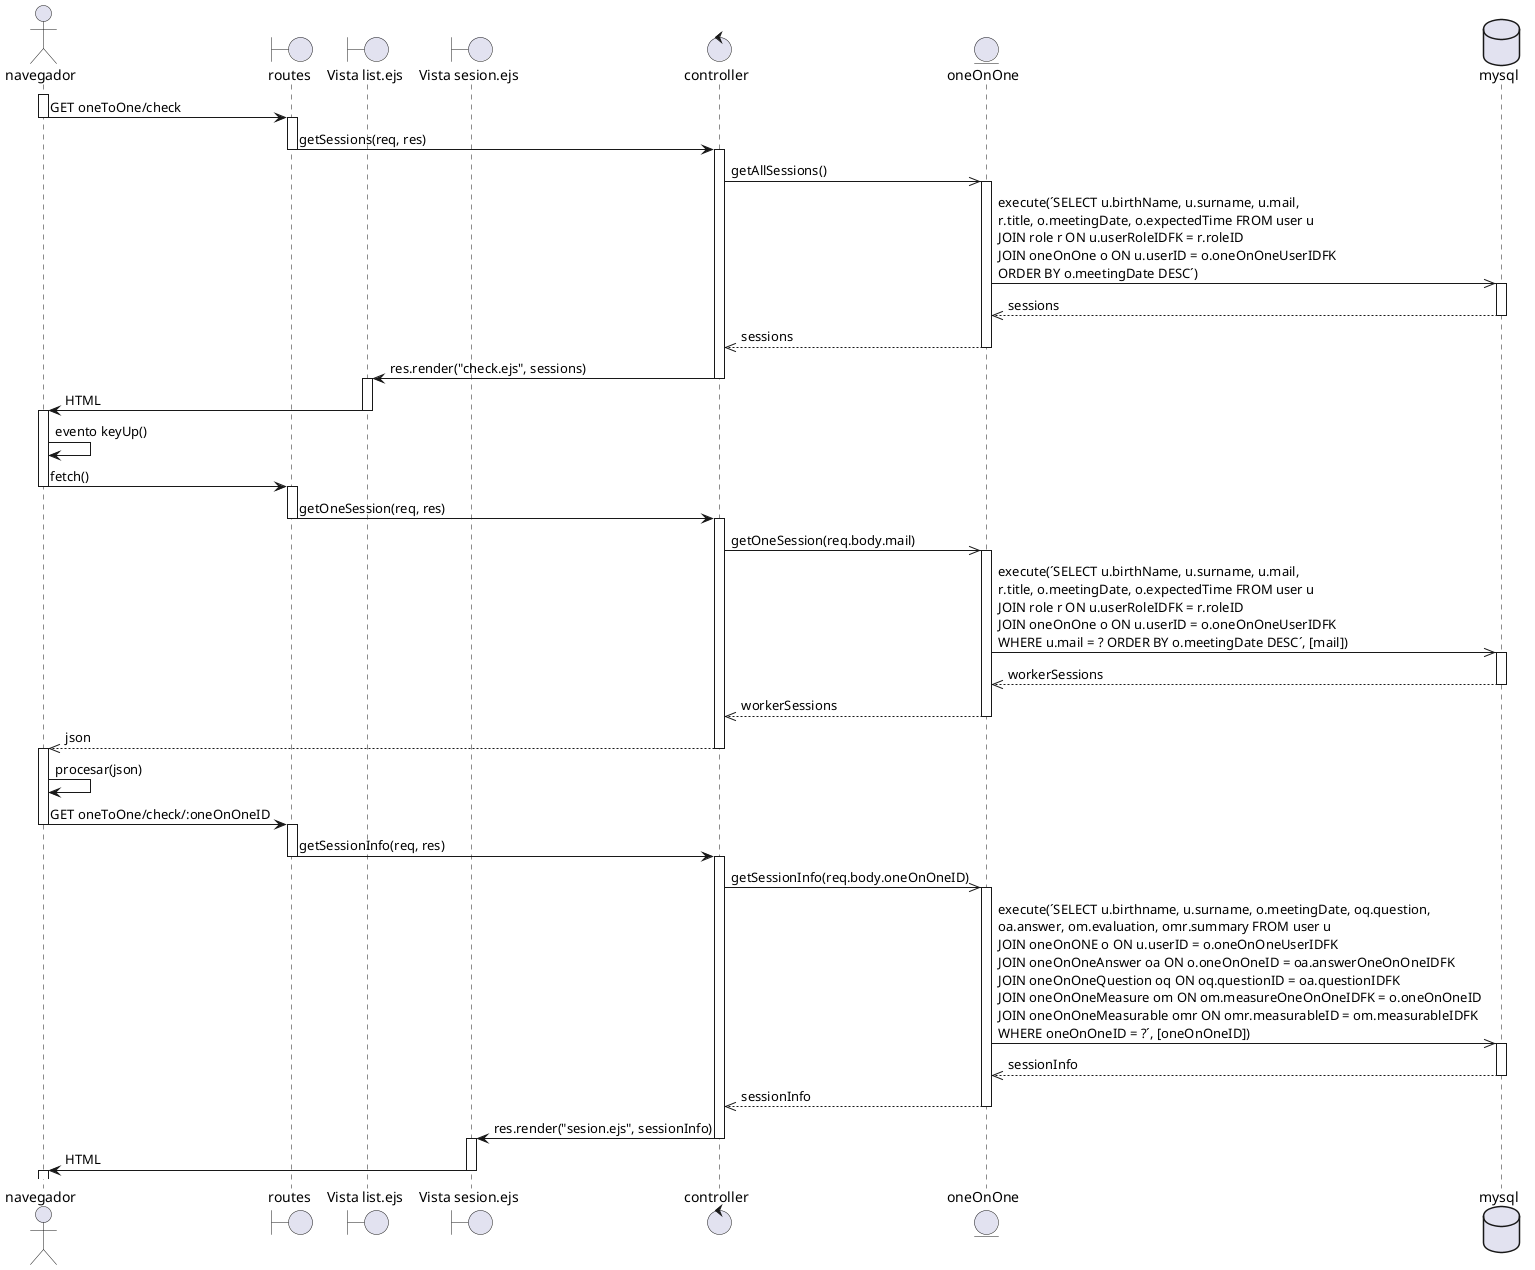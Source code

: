 @startuml

actor navegador
boundary routes
boundary "Vista list.ejs" as list
boundary "Vista sesion.ejs" as sesion
control controller
entity oneOnOne as one
database mysql

activate navegador
navegador -> routes: GET oneToOne/check
deactivate navegador
activate routes
routes -> controller: getSessions(req, res)
deactivate routes

activate controller
controller ->> one: getAllSessions()
activate one
one ->> mysql: execute(´SELECT u.birthName, u.surname, u.mail, \nr.title, o.meetingDate, o.expectedTime FROM user u \nJOIN role r ON u.userRoleIDFK = r.roleID \nJOIN oneOnOne o ON u.userID = o.oneOnOneUserIDFK \nORDER BY o.meetingDate DESC´)
activate mysql
mysql -->> one: sessions
deactivate mysql
one -->> controller: sessions
deactivate one

controller -> list: res.render("check.ejs", sessions)
deactivate controller
activate list
list -> navegador: HTML
deactivate list
activate navegador
navegador -> navegador: evento keyUp()
navegador -> routes: fetch()
deactivate navegador
activate routes
routes -> controller: getOneSession(req, res)
deactivate routes
activate controller
controller ->> one: getOneSession(req.body.mail)
activate one
one ->> mysql: execute(´SELECT u.birthName, u.surname, u.mail, \nr.title, o.meetingDate, o.expectedTime FROM user u \nJOIN role r ON u.userRoleIDFK = r.roleID \nJOIN oneOnOne o ON u.userID = o.oneOnOneUserIDFK \nWHERE u.mail = ? ORDER BY o.meetingDate DESC´, [mail])
activate mysql
mysql -->> one: workerSessions
deactivate mysql
one -->> controller: workerSessions
deactivate one

controller -->> navegador: json
deactivate controller
activate navegador
navegador -> navegador: procesar(json)
navegador -> routes: GET oneToOne/check/:oneOnOneID
deactivate navegador

activate routes
routes -> controller: getSessionInfo(req, res)
deactivate routes
activate controller
controller ->> one: getSessionInfo(req.body.oneOnOneID)
activate one
one ->> mysql: execute(´SELECT u.birthname, u.surname, o.meetingDate, oq.question, \noa.answer, om.evaluation, omr.summary FROM user u \nJOIN oneOnONE o ON u.userID = o.oneOnOneUserIDFK \nJOIN oneOnOneAnswer oa ON o.oneOnOneID = oa.answerOneOnOneIDFK \nJOIN oneOnOneQuestion oq ON oq.questionID = oa.questionIDFK \nJOIN oneOnOneMeasure om ON om.measureOneOnOneIDFK = o.oneOnOneID \nJOIN oneOnOneMeasurable omr ON omr.measurableID = om.measurableIDFK \nWHERE oneOnOneID = ?´, [oneOnOneID])
activate mysql
mysql -->> one: sessionInfo
deactivate mysql
one -->> controller: sessionInfo
deactivate one
controller -> sesion: res.render("sesion.ejs", sessionInfo)
deactivate controller

activate sesion
sesion -> navegador: HTML
deactivate sesion 
activate navegador
@enduml
